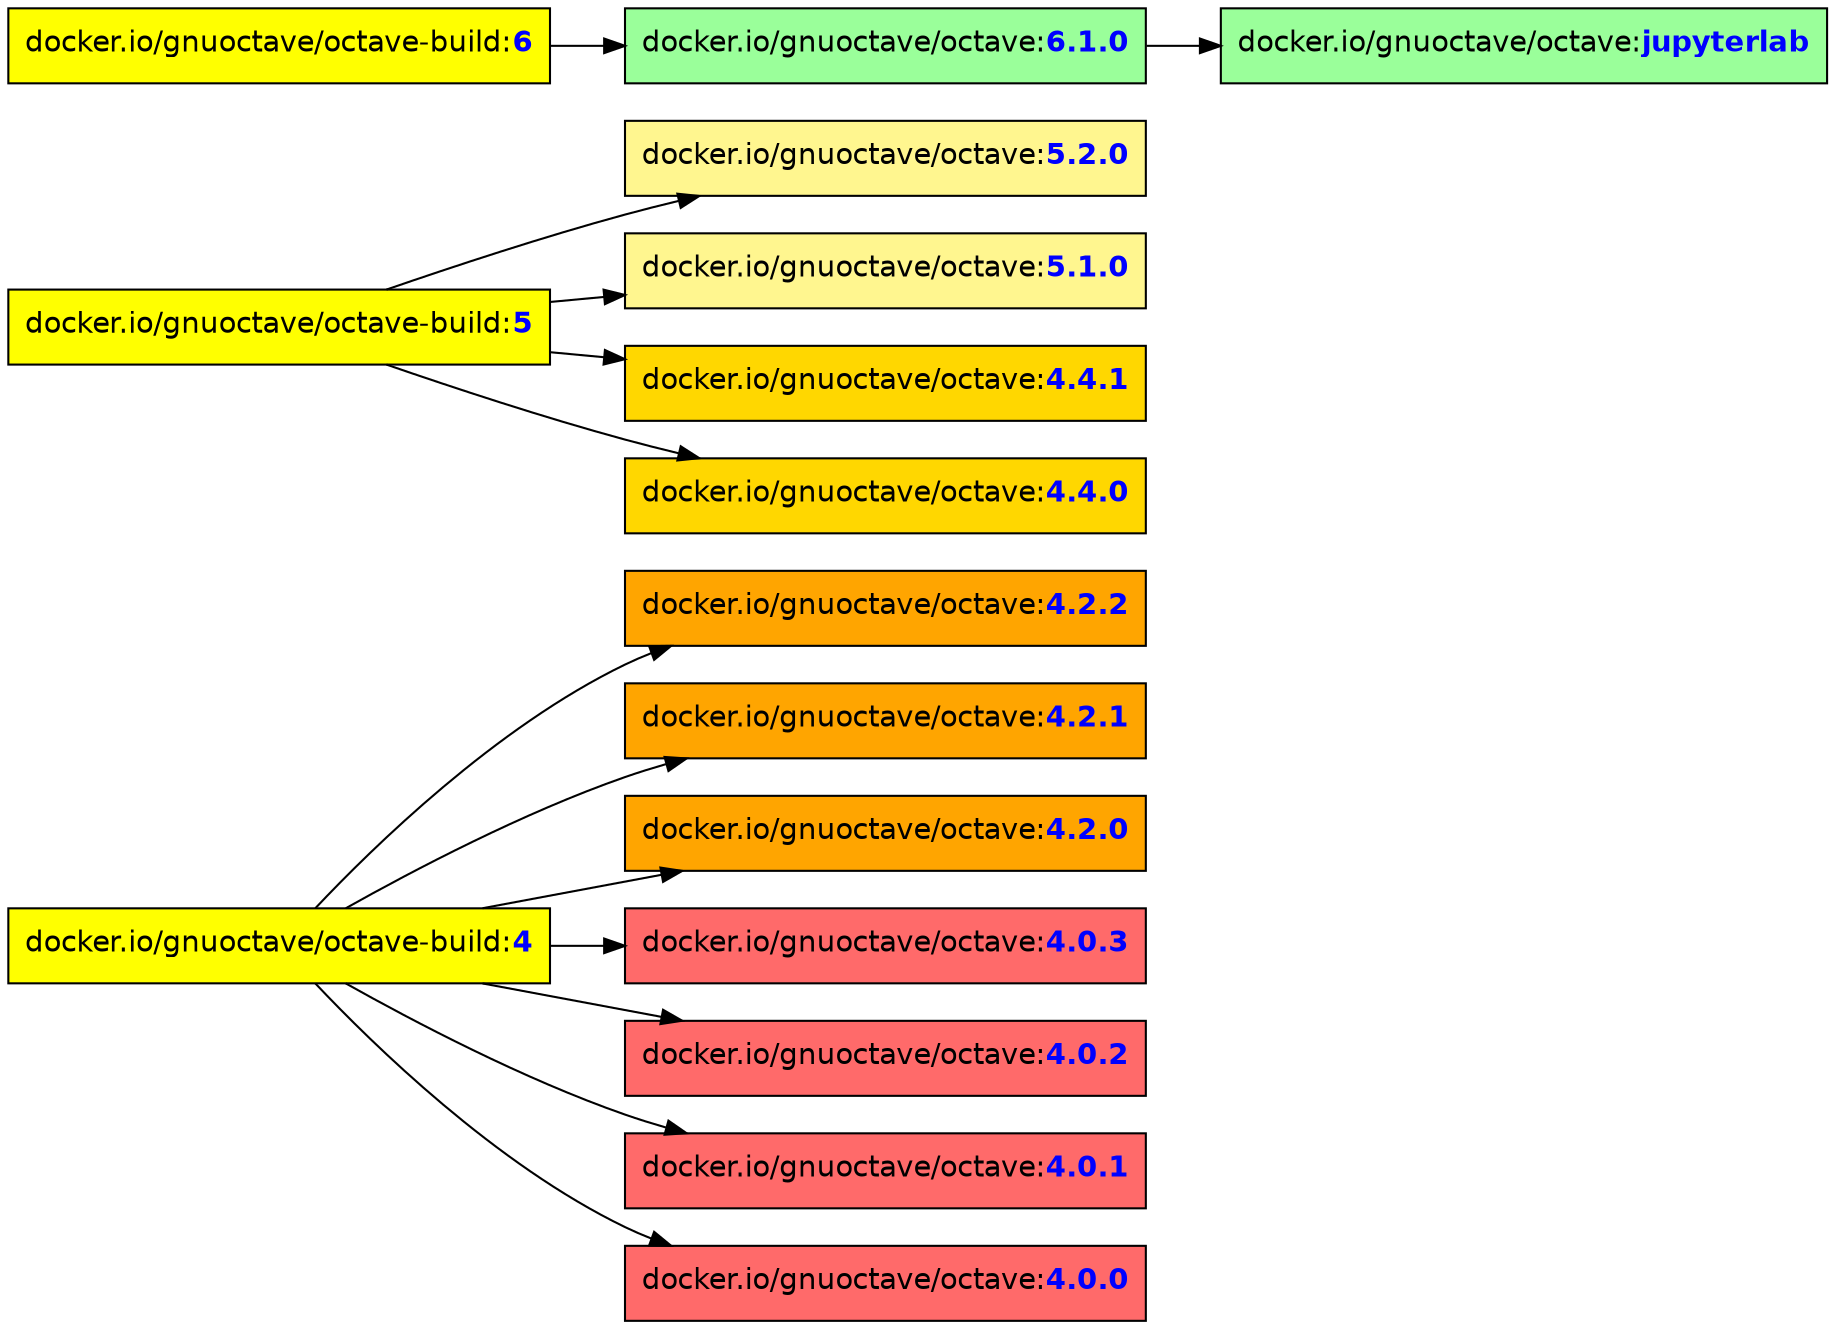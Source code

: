 digraph hierarchy {
  rankdir="LR";
  node [shape=box style=filled fillcolor=yellow fontname="helvetica"];
  b4 [label=<docker.io/gnuoctave/octave-build:<B><FONT color='blue'>4</FONT></B>>];
  b5 [label=<docker.io/gnuoctave/octave-build:<B><FONT color='blue'>5</FONT></B>>];
  b6 [label=<docker.io/gnuoctave/octave-build:<B><FONT color='blue'>6</FONT></B>>];
  node [fillcolor=palegreen1];
  jupyterlab [label=<docker.io/gnuoctave/octave:<B><FONT color='blue'>jupyterlab</FONT></B>>];
  v610 [label=<docker.io/gnuoctave/octave:<B><FONT color='blue'>6.1.0</FONT></B>>];
  node [fillcolor=khaki1];
  v520 [label=<docker.io/gnuoctave/octave:<B><FONT color='blue'>5.2.0</FONT></B>>];
  v510 [label=<docker.io/gnuoctave/octave:<B><FONT color='blue'>5.1.0</FONT></B>>];
  node [fillcolor=gold];
  v441 [label=<docker.io/gnuoctave/octave:<B><FONT color='blue'>4.4.1</FONT></B>>];
  v440 [label=<docker.io/gnuoctave/octave:<B><FONT color='blue'>4.4.0</FONT></B>>];
  node [fillcolor=orange];
  v422 [label=<docker.io/gnuoctave/octave:<B><FONT color='blue'>4.2.2</FONT></B>>];
  v421 [label=<docker.io/gnuoctave/octave:<B><FONT color='blue'>4.2.1</FONT></B>>];
  v420 [label=<docker.io/gnuoctave/octave:<B><FONT color='blue'>4.2.0</FONT></B>>];
  node [fillcolor=indianred1];
  v403 [label=<docker.io/gnuoctave/octave:<B><FONT color='blue'>4.0.3</FONT></B>>];
  v402 [label=<docker.io/gnuoctave/octave:<B><FONT color='blue'>4.0.2</FONT></B>>];
  v401 [label=<docker.io/gnuoctave/octave:<B><FONT color='blue'>4.0.1</FONT></B>>];
  v400 [label=<docker.io/gnuoctave/octave:<B><FONT color='blue'>4.0.0</FONT></B>>];
  b4 -> v422
  b4 -> v421
  b4 -> v420
  b4 -> v403
  b4 -> v402
  b4 -> v401
  b4 -> v400
  b5 -> v520
  b5 -> v510
  b5 -> v441
  b5 -> v440
  b6 -> v610 -> jupyterlab
}
